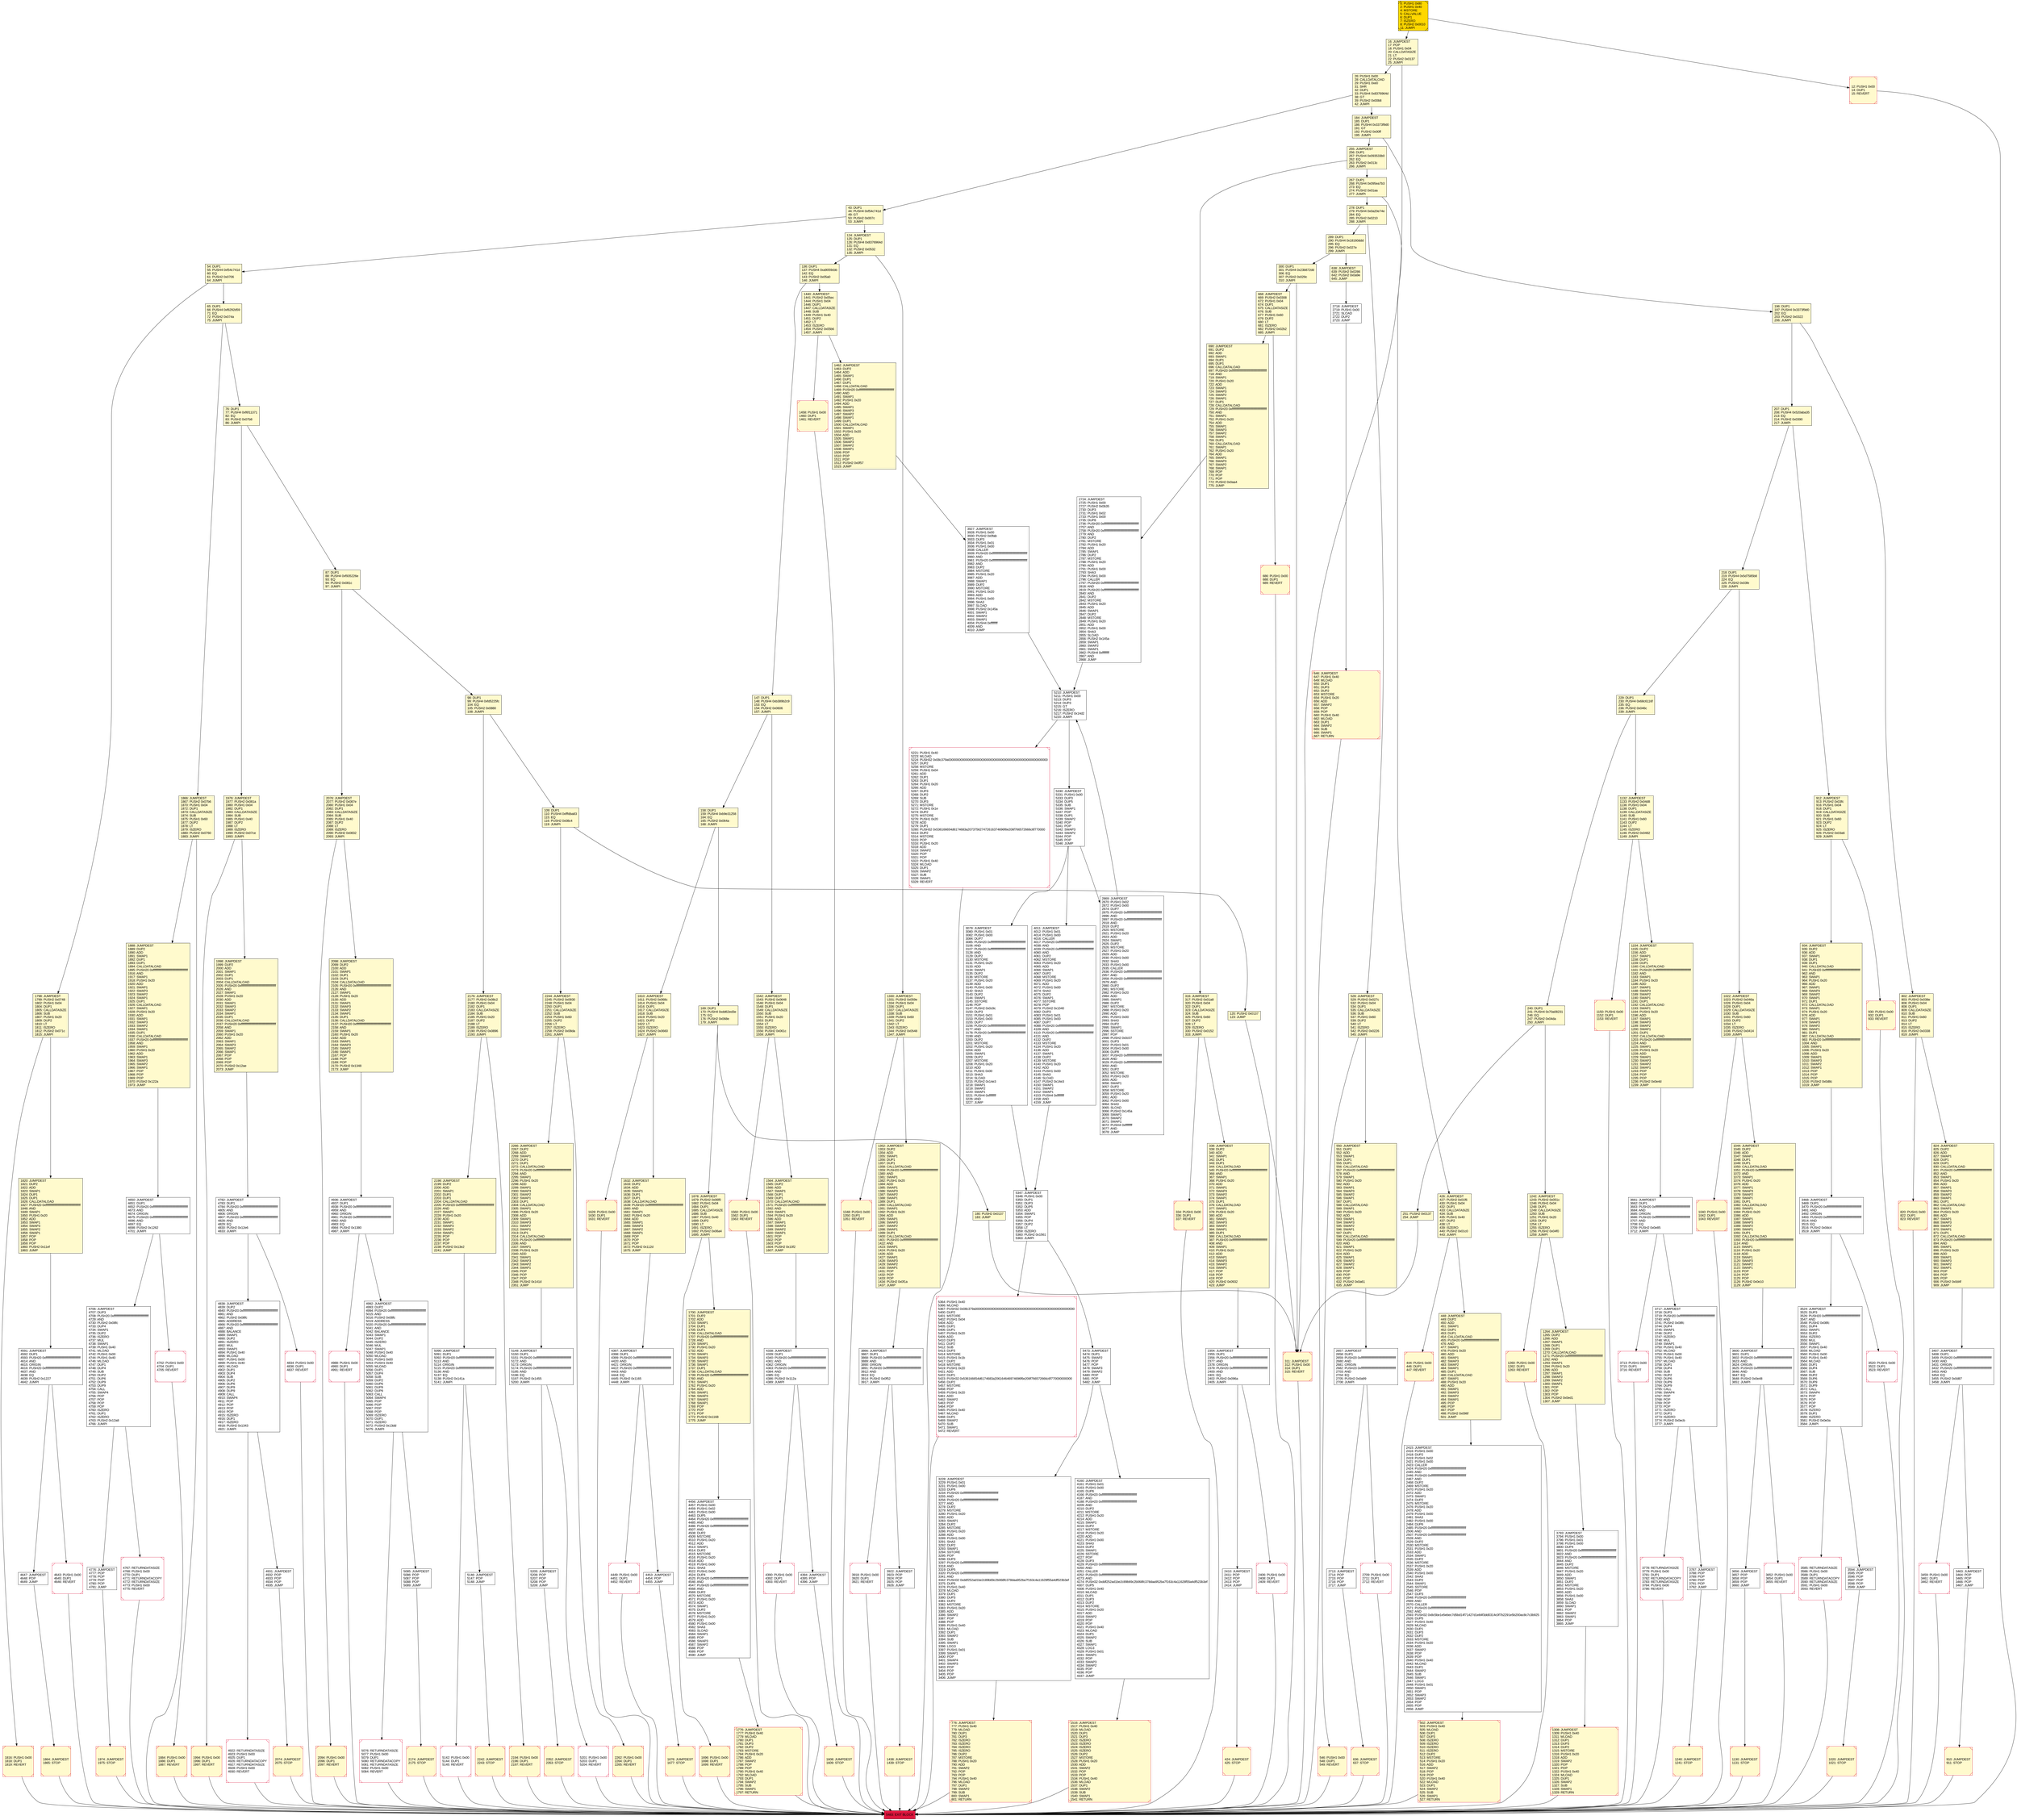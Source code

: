 digraph G {
bgcolor=transparent rankdir=UD;
node [shape=box style=filled color=black fillcolor=white fontname=arial fontcolor=black];
4647 [label="4647: JUMPDEST\l4648: POP\l4649: JUMP\l" ];
1696 [label="1696: PUSH1 0x00\l1698: DUP1\l1699: REVERT\l" fillcolor=lemonchiffon shape=Msquare color=crimson ];
3717 [label="3717: JUMPDEST\l3718: DUP3\l3719: PUSH20 0xffffffffffffffffffffffffffffffffffffffff\l3740: AND\l3741: PUSH2 0x08fc\l3744: DUP4\l3745: SWAP1\l3746: DUP2\l3747: ISZERO\l3748: MUL\l3749: SWAP1\l3750: PUSH1 0x40\l3752: MLOAD\l3753: PUSH1 0x00\l3755: PUSH1 0x40\l3757: MLOAD\l3758: DUP1\l3759: DUP4\l3760: SUB\l3761: DUP2\l3762: DUP6\l3763: DUP9\l3764: DUP9\l3765: CALL\l3766: SWAP4\l3767: POP\l3768: POP\l3769: POP\l3770: POP\l3771: ISZERO\l3772: DUP1\l3773: ISZERO\l3774: PUSH2 0x0ecb\l3777: JUMPI\l" ];
4992 [label="4992: JUMPDEST\l4993: DUP2\l4994: PUSH20 0xffffffffffffffffffffffffffffffffffffffff\l5015: AND\l5016: PUSH2 0x08fc\l5019: ADDRESS\l5020: PUSH20 0xffffffffffffffffffffffffffffffffffffffff\l5041: AND\l5042: BALANCE\l5043: SWAP1\l5044: DUP2\l5045: ISZERO\l5046: MUL\l5047: SWAP1\l5048: PUSH1 0x40\l5050: MLOAD\l5051: PUSH1 0x00\l5053: PUSH1 0x40\l5055: MLOAD\l5056: DUP1\l5057: DUP4\l5058: SUB\l5059: DUP2\l5060: DUP6\l5061: DUP9\l5062: DUP9\l5063: CALL\l5064: SWAP4\l5065: POP\l5066: POP\l5067: POP\l5068: POP\l5069: ISZERO\l5070: DUP1\l5071: ISZERO\l5072: PUSH2 0x13dd\l5075: JUMPI\l" ];
930 [label="930: PUSH1 0x00\l932: DUP1\l933: REVERT\l" fillcolor=lemonchiffon shape=Msquare color=crimson ];
1462 [label="1462: JUMPDEST\l1463: DUP2\l1464: ADD\l1465: SWAP1\l1466: DUP1\l1467: DUP1\l1468: CALLDATALOAD\l1469: PUSH20 0xffffffffffffffffffffffffffffffffffffffff\l1490: AND\l1491: SWAP1\l1492: PUSH1 0x20\l1494: ADD\l1495: SWAP1\l1496: SWAP3\l1497: SWAP2\l1498: SWAP1\l1499: DUP1\l1500: CALLDATALOAD\l1501: SWAP1\l1502: PUSH1 0x20\l1504: ADD\l1505: SWAP1\l1506: SWAP3\l1507: SWAP2\l1508: SWAP1\l1509: POP\l1510: POP\l1511: POP\l1512: PUSH2 0x0f57\l1515: JUMP\l" fillcolor=lemonchiffon ];
1632 [label="1632: JUMPDEST\l1633: DUP2\l1634: ADD\l1635: SWAP1\l1636: DUP1\l1637: DUP1\l1638: CALLDATALOAD\l1639: PUSH20 0xffffffffffffffffffffffffffffffffffffffff\l1660: AND\l1661: SWAP1\l1662: PUSH1 0x20\l1664: ADD\l1665: SWAP1\l1666: SWAP3\l1667: SWAP2\l1668: SWAP1\l1669: POP\l1670: POP\l1671: POP\l1672: PUSH2 0x112d\l1675: JUMP\l" fillcolor=lemonchiffon ];
65 [label="65: DUP1\l66: PUSH4 0xf6292d59\l71: EQ\l72: PUSH2 0x074a\l75: JUMPI\l" fillcolor=lemonchiffon ];
5210 [label="5210: JUMPDEST\l5211: PUSH1 0x00\l5213: DUP3\l5214: DUP3\l5215: GT\l5216: ISZERO\l5217: PUSH2 0x14d2\l5220: JUMPI\l" ];
1438 [label="1438: JUMPDEST\l1439: STOP\l" fillcolor=lemonchiffon shape=Msquare color=crimson ];
5473 [label="5473: JUMPDEST\l5474: DUP1\l5475: SWAP2\l5476: POP\l5477: POP\l5478: SWAP3\l5479: SWAP2\l5480: POP\l5481: POP\l5482: JUMP\l" ];
4394 [label="4394: JUMPDEST\l4395: POP\l4396: JUMP\l" ];
686 [label="686: PUSH1 0x00\l688: DUP1\l689: REVERT\l" fillcolor=lemonchiffon shape=Msquare color=crimson ];
1458 [label="1458: PUSH1 0x00\l1460: DUP1\l1461: REVERT\l" fillcolor=lemonchiffon shape=Msquare color=crimson ];
1022 [label="1022: JUMPDEST\l1023: PUSH2 0x046a\l1026: PUSH1 0x04\l1028: DUP1\l1029: CALLDATASIZE\l1030: SUB\l1031: PUSH1 0x60\l1033: DUP2\l1034: LT\l1035: ISZERO\l1036: PUSH2 0x0414\l1039: JUMPI\l" fillcolor=lemonchiffon ];
2724 [label="2724: JUMPDEST\l2725: PUSH1 0x00\l2727: PUSH2 0x0b35\l2730: DUP3\l2731: PUSH1 0x02\l2733: PUSH1 0x00\l2735: DUP8\l2736: PUSH20 0xffffffffffffffffffffffffffffffffffffffff\l2757: AND\l2758: PUSH20 0xffffffffffffffffffffffffffffffffffffffff\l2779: AND\l2780: DUP2\l2781: MSTORE\l2782: PUSH1 0x20\l2784: ADD\l2785: SWAP1\l2786: DUP2\l2787: MSTORE\l2788: PUSH1 0x20\l2790: ADD\l2791: PUSH1 0x00\l2793: SHA3\l2794: PUSH1 0x00\l2796: CALLER\l2797: PUSH20 0xffffffffffffffffffffffffffffffffffffffff\l2818: AND\l2819: PUSH20 0xffffffffffffffffffffffffffffffffffffffff\l2840: AND\l2841: DUP2\l2842: MSTORE\l2843: PUSH1 0x20\l2845: ADD\l2846: SWAP1\l2847: DUP2\l2848: MSTORE\l2849: PUSH1 0x20\l2851: ADD\l2852: PUSH1 0x00\l2854: SHA3\l2855: SLOAD\l2856: PUSH2 0x145a\l2859: SWAP1\l2860: SWAP2\l2861: SWAP1\l2862: PUSH4 0xffffffff\l2867: AND\l2868: JUMP\l" ];
1676 [label="1676: JUMPDEST\l1677: STOP\l" fillcolor=lemonchiffon shape=Msquare color=crimson ];
0 [label="0: PUSH1 0x80\l2: PUSH1 0x40\l4: MSTORE\l5: CALLVALUE\l6: DUP1\l7: ISZERO\l8: PUSH2 0x0010\l11: JUMPI\l" fillcolor=lemonchiffon shape=Msquare fillcolor=gold ];
910 [label="910: JUMPDEST\l911: STOP\l" fillcolor=lemonchiffon shape=Msquare color=crimson ];
3585 [label="3585: RETURNDATASIZE\l3586: PUSH1 0x00\l3588: DUP1\l3589: RETURNDATACOPY\l3590: RETURNDATASIZE\l3591: PUSH1 0x00\l3593: REVERT\l" shape=Msquare color=crimson ];
4838 [label="4838: JUMPDEST\l4839: DUP2\l4840: PUSH20 0xffffffffffffffffffffffffffffffffffffffff\l4861: AND\l4862: PUSH2 0x08fc\l4865: ADDRESS\l4866: PUSH20 0xffffffffffffffffffffffffffffffffffffffff\l4887: AND\l4888: BALANCE\l4889: SWAP1\l4890: DUP2\l4891: ISZERO\l4892: MUL\l4893: SWAP1\l4894: PUSH1 0x40\l4896: MLOAD\l4897: PUSH1 0x00\l4899: PUSH1 0x40\l4901: MLOAD\l4902: DUP1\l4903: DUP4\l4904: SUB\l4905: DUP2\l4906: DUP6\l4907: DUP9\l4908: DUP9\l4909: CALL\l4910: SWAP4\l4911: POP\l4912: POP\l4913: POP\l4914: POP\l4915: ISZERO\l4916: DUP1\l4917: ISZERO\l4918: PUSH2 0x1343\l4921: JUMPI\l" ];
444 [label="444: PUSH1 0x00\l446: DUP1\l447: REVERT\l" fillcolor=lemonchiffon shape=Msquare color=crimson ];
824 [label="824: JUMPDEST\l825: DUP2\l826: ADD\l827: SWAP1\l828: DUP1\l829: DUP1\l830: CALLDATALOAD\l831: PUSH20 0xffffffffffffffffffffffffffffffffffffffff\l852: AND\l853: SWAP1\l854: PUSH1 0x20\l856: ADD\l857: SWAP1\l858: SWAP3\l859: SWAP2\l860: SWAP1\l861: DUP1\l862: CALLDATALOAD\l863: SWAP1\l864: PUSH1 0x20\l866: ADD\l867: SWAP1\l868: SWAP3\l869: SWAP2\l870: SWAP1\l871: DUP1\l872: CALLDATALOAD\l873: PUSH20 0xffffffffffffffffffffffffffffffffffffffff\l894: AND\l895: SWAP1\l896: PUSH1 0x20\l898: ADD\l899: SWAP1\l900: SWAP3\l901: SWAP2\l902: SWAP1\l903: POP\l904: POP\l905: POP\l906: PUSH2 0x0d4f\l909: JUMP\l" fillcolor=lemonchiffon ];
5221 [label="5221: PUSH1 0x40\l5223: MLOAD\l5224: PUSH32 0x08c379a000000000000000000000000000000000000000000000000000000000\l5257: DUP2\l5258: MSTORE\l5259: PUSH1 0x04\l5261: ADD\l5262: DUP1\l5263: DUP1\l5264: PUSH1 0x20\l5266: ADD\l5267: DUP3\l5268: DUP2\l5269: SUB\l5270: DUP3\l5271: MSTORE\l5272: PUSH1 0x1e\l5274: DUP2\l5275: MSTORE\l5276: PUSH1 0x20\l5278: ADD\l5279: DUP1\l5280: PUSH32 0x536166654d6174683a207375627472616374696f6e206f766572666c6f770000\l5313: DUP2\l5314: MSTORE\l5315: POP\l5316: PUSH1 0x20\l5318: ADD\l5319: SWAP2\l5320: POP\l5321: POP\l5322: PUSH1 0x40\l5324: MLOAD\l5325: DUP1\l5326: SWAP2\l5327: SUB\l5328: SWAP1\l5329: REVERT\l" shape=Msquare color=crimson ];
3713 [label="3713: PUSH1 0x00\l3715: DUP1\l3716: REVERT\l" shape=Msquare color=crimson ];
2244 [label="2244: JUMPDEST\l2245: PUSH2 0x0930\l2248: PUSH1 0x04\l2250: DUP1\l2251: CALLDATASIZE\l2252: SUB\l2253: PUSH1 0x60\l2255: DUP2\l2256: LT\l2257: ISZERO\l2258: PUSH2 0x08da\l2261: JUMPI\l" fillcolor=lemonchiffon ];
3407 [label="3407: JUMPDEST\l3408: DUP1\l3409: PUSH20 0xffffffffffffffffffffffffffffffffffffffff\l3430: AND\l3431: ORIGIN\l3432: PUSH20 0xffffffffffffffffffffffffffffffffffffffff\l3453: AND\l3454: EQ\l3455: PUSH2 0x0d87\l3458: JUMPI\l" ];
1564 [label="1564: JUMPDEST\l1565: DUP2\l1566: ADD\l1567: SWAP1\l1568: DUP1\l1569: DUP1\l1570: CALLDATALOAD\l1571: PUSH20 0xffffffffffffffffffffffffffffffffffffffff\l1592: AND\l1593: SWAP1\l1594: PUSH1 0x20\l1596: ADD\l1597: SWAP1\l1598: SWAP3\l1599: SWAP2\l1600: SWAP1\l1601: POP\l1602: POP\l1603: POP\l1604: PUSH2 0x10f2\l1607: JUMP\l" fillcolor=lemonchiffon ];
4922 [label="4922: RETURNDATASIZE\l4923: PUSH1 0x00\l4925: DUP1\l4926: RETURNDATACOPY\l4927: RETURNDATASIZE\l4928: PUSH1 0x00\l4930: REVERT\l" shape=Msquare color=crimson ];
1974 [label="1974: JUMPDEST\l1975: STOP\l" fillcolor=lemonchiffon shape=Msquare color=crimson ];
3459 [label="3459: PUSH1 0x00\l3461: DUP1\l3462: REVERT\l" shape=Msquare color=crimson ];
124 [label="124: JUMPDEST\l125: DUP1\l126: PUSH4 0x8376964d\l131: EQ\l132: PUSH2 0x0532\l135: JUMPI\l" fillcolor=lemonchiffon ];
98 [label="98: DUP1\l99: PUSH4 0xfd5225fc\l104: EQ\l105: PUSH2 0x0880\l108: JUMPI\l" fillcolor=lemonchiffon ];
2098 [label="2098: JUMPDEST\l2099: DUP2\l2100: ADD\l2101: SWAP1\l2102: DUP1\l2103: DUP1\l2104: CALLDATALOAD\l2105: PUSH20 0xffffffffffffffffffffffffffffffffffffffff\l2126: AND\l2127: SWAP1\l2128: PUSH1 0x20\l2130: ADD\l2131: SWAP1\l2132: SWAP3\l2133: SWAP2\l2134: SWAP1\l2135: DUP1\l2136: CALLDATALOAD\l2137: PUSH20 0xffffffffffffffffffffffffffffffffffffffff\l2158: AND\l2159: SWAP1\l2160: PUSH1 0x20\l2162: ADD\l2163: SWAP1\l2164: SWAP3\l2165: SWAP2\l2166: SWAP1\l2167: POP\l2168: POP\l2169: POP\l2170: PUSH2 0x1348\l2173: JUMP\l" fillcolor=lemonchiffon ];
184 [label="184: JUMPDEST\l185: DUP1\l186: PUSH4 0x3373f9d0\l191: GT\l192: PUSH2 0x00ff\l195: JUMPI\l" fillcolor=lemonchiffon ];
2718 [label="2718: JUMPDEST\l2719: PUSH1 0x00\l2721: SLOAD\l2722: DUP2\l2723: JUMP\l" ];
3793 [label="3793: JUMPDEST\l3794: PUSH1 0x00\l3796: PUSH1 0x01\l3798: PUSH1 0x00\l3800: DUP4\l3801: PUSH20 0xffffffffffffffffffffffffffffffffffffffff\l3822: AND\l3823: PUSH20 0xffffffffffffffffffffffffffffffffffffffff\l3844: AND\l3845: DUP2\l3846: MSTORE\l3847: PUSH1 0x20\l3849: ADD\l3850: SWAP1\l3851: DUP2\l3852: MSTORE\l3853: PUSH1 0x20\l3855: ADD\l3856: PUSH1 0x00\l3858: SHA3\l3859: SLOAD\l3860: SWAP1\l3861: POP\l3862: SWAP2\l3863: SWAP1\l3864: POP\l3865: JUMP\l" ];
311 [label="311: JUMPDEST\l312: PUSH1 0x00\l314: DUP1\l315: REVERT\l" fillcolor=lemonchiffon shape=Msquare color=crimson ];
255 [label="255: JUMPDEST\l256: DUP1\l257: PUSH4 0x093533b0\l262: EQ\l263: PUSH2 0x013c\l266: JUMPI\l" fillcolor=lemonchiffon ];
2194 [label="2194: PUSH1 0x00\l2196: DUP1\l2197: REVERT\l" fillcolor=lemonchiffon shape=Msquare color=crimson ];
776 [label="776: JUMPDEST\l777: PUSH1 0x40\l779: MLOAD\l780: DUP1\l781: DUP3\l782: ISZERO\l783: ISZERO\l784: ISZERO\l785: ISZERO\l786: DUP2\l787: MSTORE\l788: PUSH1 0x20\l790: ADD\l791: SWAP2\l792: POP\l793: POP\l794: PUSH1 0x40\l796: MLOAD\l797: DUP1\l798: SWAP2\l799: SUB\l800: SWAP1\l801: RETURN\l" fillcolor=lemonchiffon shape=Msquare color=crimson ];
2709 [label="2709: PUSH1 0x00\l2711: DUP1\l2712: REVERT\l" shape=Msquare color=crimson ];
646 [label="646: JUMPDEST\l647: PUSH1 0x40\l649: MLOAD\l650: DUP1\l651: DUP3\l652: DUP2\l653: MSTORE\l654: PUSH1 0x20\l656: ADD\l657: SWAP2\l658: POP\l659: POP\l660: PUSH1 0x40\l662: MLOAD\l663: DUP1\l664: SWAP2\l665: SUB\l666: SWAP1\l667: RETURN\l" fillcolor=lemonchiffon shape=Msquare color=crimson ];
5347 [label="5347: JUMPDEST\l5348: PUSH1 0x00\l5350: DUP1\l5351: DUP3\l5352: DUP5\l5353: ADD\l5354: SWAP1\l5355: POP\l5356: DUP4\l5357: DUP2\l5358: LT\l5359: ISZERO\l5360: PUSH2 0x1561\l5363: JUMPI\l" ];
1798 [label="1798: JUMPDEST\l1799: PUSH2 0x0748\l1802: PUSH1 0x04\l1804: DUP1\l1805: CALLDATASIZE\l1806: SUB\l1807: PUSH1 0x20\l1809: DUP2\l1810: LT\l1811: ISZERO\l1812: PUSH2 0x071c\l1815: JUMPI\l" fillcolor=lemonchiffon ];
120 [label="120: PUSH2 0x0137\l123: JUMP\l" fillcolor=lemonchiffon ];
424 [label="424: JUMPDEST\l425: STOP\l" fillcolor=lemonchiffon shape=Msquare color=crimson ];
5085 [label="5085: JUMPDEST\l5086: POP\l5087: POP\l5088: POP\l5089: JUMP\l" ];
5146 [label="5146: JUMPDEST\l5147: POP\l5148: JUMP\l" ];
2266 [label="2266: JUMPDEST\l2267: DUP2\l2268: ADD\l2269: SWAP1\l2270: DUP1\l2271: DUP1\l2272: CALLDATALOAD\l2273: PUSH20 0xffffffffffffffffffffffffffffffffffffffff\l2294: AND\l2295: SWAP1\l2296: PUSH1 0x20\l2298: ADD\l2299: SWAP1\l2300: SWAP3\l2301: SWAP2\l2302: SWAP1\l2303: DUP1\l2304: CALLDATALOAD\l2305: SWAP1\l2306: PUSH1 0x20\l2308: ADD\l2309: SWAP1\l2310: SWAP3\l2311: SWAP2\l2312: SWAP1\l2313: DUP1\l2314: CALLDATALOAD\l2315: PUSH20 0xffffffffffffffffffffffffffffffffffffffff\l2336: AND\l2337: SWAP1\l2338: PUSH1 0x20\l2340: ADD\l2341: SWAP1\l2342: SWAP3\l2343: SWAP2\l2344: SWAP1\l2345: POP\l2346: POP\l2347: POP\l2348: PUSH2 0x141d\l2351: JUMP\l" fillcolor=lemonchiffon ];
4706 [label="4706: JUMPDEST\l4707: DUP3\l4708: PUSH20 0xffffffffffffffffffffffffffffffffffffffff\l4729: AND\l4730: PUSH2 0x08fc\l4733: DUP4\l4734: SWAP1\l4735: DUP2\l4736: ISZERO\l4737: MUL\l4738: SWAP1\l4739: PUSH1 0x40\l4741: MLOAD\l4742: PUSH1 0x00\l4744: PUSH1 0x40\l4746: MLOAD\l4747: DUP1\l4748: DUP4\l4749: SUB\l4750: DUP2\l4751: DUP6\l4752: DUP9\l4753: DUP9\l4754: CALL\l4755: SWAP4\l4756: POP\l4757: POP\l4758: POP\l4759: POP\l4760: ISZERO\l4761: DUP1\l4762: ISZERO\l4763: PUSH2 0x12a8\l4766: JUMPI\l" ];
4453 [label="4453: JUMPDEST\l4454: POP\l4455: JUMP\l" ];
43 [label="43: DUP1\l44: PUSH4 0xf54c741d\l49: GT\l50: PUSH2 0x007c\l53: JUMPI\l" fillcolor=lemonchiffon ];
1776 [label="1776: JUMPDEST\l1777: PUSH1 0x40\l1779: MLOAD\l1780: DUP1\l1781: DUP3\l1782: DUP2\l1783: MSTORE\l1784: PUSH1 0x20\l1786: ADD\l1787: SWAP2\l1788: POP\l1789: POP\l1790: PUSH1 0x40\l1792: MLOAD\l1793: DUP1\l1794: SWAP2\l1795: SUB\l1796: SWAP1\l1797: RETURN\l" fillcolor=lemonchiffon shape=Msquare color=crimson ];
4650 [label="4650: JUMPDEST\l4651: DUP1\l4652: PUSH20 0xffffffffffffffffffffffffffffffffffffffff\l4673: AND\l4674: ORIGIN\l4675: PUSH20 0xffffffffffffffffffffffffffffffffffffffff\l4696: AND\l4697: EQ\l4698: PUSH2 0x1262\l4701: JUMPI\l" ];
4834 [label="4834: PUSH1 0x00\l4836: DUP1\l4837: REVERT\l" shape=Msquare color=crimson ];
3594 [label="3594: JUMPDEST\l3595: POP\l3596: POP\l3597: POP\l3598: POP\l3599: JUMP\l" ];
1132 [label="1132: JUMPDEST\l1133: PUSH2 0x04d8\l1136: PUSH1 0x04\l1138: DUP1\l1139: CALLDATASIZE\l1140: SUB\l1141: PUSH1 0x60\l1143: DUP2\l1144: LT\l1145: ISZERO\l1146: PUSH2 0x0482\l1149: JUMPI\l" fillcolor=lemonchiffon ];
4011 [label="4011: JUMPDEST\l4012: PUSH1 0x01\l4014: PUSH1 0x00\l4016: CALLER\l4017: PUSH20 0xffffffffffffffffffffffffffffffffffffffff\l4038: AND\l4039: PUSH20 0xffffffffffffffffffffffffffffffffffffffff\l4060: AND\l4061: DUP2\l4062: MSTORE\l4063: PUSH1 0x20\l4065: ADD\l4066: SWAP1\l4067: DUP2\l4068: MSTORE\l4069: PUSH1 0x20\l4071: ADD\l4072: PUSH1 0x00\l4074: SHA3\l4075: DUP2\l4076: SWAP1\l4077: SSTORE\l4078: POP\l4079: PUSH2 0x1040\l4082: DUP3\l4083: PUSH1 0x01\l4085: PUSH1 0x00\l4087: DUP7\l4088: PUSH20 0xffffffffffffffffffffffffffffffffffffffff\l4109: AND\l4110: PUSH20 0xffffffffffffffffffffffffffffffffffffffff\l4131: AND\l4132: DUP2\l4133: MSTORE\l4134: PUSH1 0x20\l4136: ADD\l4137: SWAP1\l4138: DUP2\l4139: MSTORE\l4140: PUSH1 0x20\l4142: ADD\l4143: PUSH1 0x00\l4145: SHA3\l4146: SLOAD\l4147: PUSH2 0x14e3\l4150: SWAP1\l4151: SWAP2\l4152: SWAP1\l4153: PUSH4 0xffffffff\l4158: AND\l4159: JUMP\l" ];
3600 [label="3600: JUMPDEST\l3601: DUP1\l3602: PUSH20 0xffffffffffffffffffffffffffffffffffffffff\l3623: AND\l3624: ORIGIN\l3625: PUSH20 0xffffffffffffffffffffffffffffffffffffffff\l3646: AND\l3647: EQ\l3648: PUSH2 0x0e48\l3651: JUMPI\l" ];
1240 [label="1240: JUMPDEST\l1241: STOP\l" fillcolor=lemonchiffon shape=Msquare color=crimson ];
1260 [label="1260: PUSH1 0x00\l1262: DUP1\l1263: REVERT\l" fillcolor=lemonchiffon shape=Msquare color=crimson ];
1352 [label="1352: JUMPDEST\l1353: DUP2\l1354: ADD\l1355: SWAP1\l1356: DUP1\l1357: DUP1\l1358: CALLDATALOAD\l1359: PUSH20 0xffffffffffffffffffffffffffffffffffffffff\l1380: AND\l1381: SWAP1\l1382: PUSH1 0x20\l1384: ADD\l1385: SWAP1\l1386: SWAP3\l1387: SWAP2\l1388: SWAP1\l1389: DUP1\l1390: CALLDATALOAD\l1391: SWAP1\l1392: PUSH1 0x20\l1394: ADD\l1395: SWAP1\l1396: SWAP3\l1397: SWAP2\l1398: SWAP1\l1399: DUP1\l1400: CALLDATALOAD\l1401: PUSH20 0xffffffffffffffffffffffffffffffffffffffff\l1422: AND\l1423: SWAP1\l1424: PUSH1 0x20\l1426: ADD\l1427: SWAP1\l1428: SWAP3\l1429: SWAP2\l1430: SWAP1\l1431: POP\l1432: POP\l1433: POP\l1434: PUSH2 0x0f1a\l1437: JUMP\l" fillcolor=lemonchiffon ];
76 [label="76: DUP1\l77: PUSH4 0xf6f11371\l82: EQ\l83: PUSH2 0x07b8\l86: JUMPI\l" fillcolor=lemonchiffon ];
2242 [label="2242: JUMPDEST\l2243: STOP\l" fillcolor=lemonchiffon shape=Msquare color=crimson ];
1700 [label="1700: JUMPDEST\l1701: DUP2\l1702: ADD\l1703: SWAP1\l1704: DUP1\l1705: DUP1\l1706: CALLDATALOAD\l1707: PUSH20 0xffffffffffffffffffffffffffffffffffffffff\l1728: AND\l1729: SWAP1\l1730: PUSH1 0x20\l1732: ADD\l1733: SWAP1\l1734: SWAP3\l1735: SWAP2\l1736: SWAP1\l1737: DUP1\l1738: CALLDATALOAD\l1739: PUSH20 0xffffffffffffffffffffffffffffffffffffffff\l1760: AND\l1761: SWAP1\l1762: PUSH1 0x20\l1764: ADD\l1765: SWAP1\l1766: SWAP3\l1767: SWAP2\l1768: SWAP1\l1769: POP\l1770: POP\l1771: POP\l1772: PUSH2 0x1168\l1775: JUMP\l" fillcolor=lemonchiffon ];
528 [label="528: JUMPDEST\l529: PUSH2 0x027c\l532: PUSH1 0x04\l534: DUP1\l535: CALLDATASIZE\l536: SUB\l537: PUSH1 0x60\l539: DUP2\l540: LT\l541: ISZERO\l542: PUSH2 0x0226\l545: JUMPI\l" fillcolor=lemonchiffon ];
2657 [label="2657: JUMPDEST\l2658: DUP1\l2659: PUSH20 0xffffffffffffffffffffffffffffffffffffffff\l2680: AND\l2681: ORIGIN\l2682: PUSH20 0xffffffffffffffffffffffffffffffffffffffff\l2703: AND\l2704: EQ\l2705: PUSH2 0x0a99\l2708: JUMPI\l" ];
338 [label="338: JUMPDEST\l339: DUP2\l340: ADD\l341: SWAP1\l342: DUP1\l343: DUP1\l344: CALLDATALOAD\l345: PUSH20 0xffffffffffffffffffffffffffffffffffffffff\l366: AND\l367: SWAP1\l368: PUSH1 0x20\l370: ADD\l371: SWAP1\l372: SWAP3\l373: SWAP2\l374: SWAP1\l375: DUP1\l376: CALLDATALOAD\l377: SWAP1\l378: PUSH1 0x20\l380: ADD\l381: SWAP1\l382: SWAP3\l383: SWAP2\l384: SWAP1\l385: DUP1\l386: CALLDATALOAD\l387: PUSH20 0xffffffffffffffffffffffffffffffffffffffff\l408: AND\l409: SWAP1\l410: PUSH1 0x20\l412: ADD\l413: SWAP1\l414: SWAP3\l415: SWAP2\l416: SWAP1\l417: POP\l418: POP\l419: POP\l420: PUSH2 0x0932\l423: JUMP\l" fillcolor=lemonchiffon ];
3520 [label="3520: PUSH1 0x00\l3522: DUP1\l3523: REVERT\l" shape=Msquare color=crimson ];
158 [label="158: DUP1\l159: PUSH4 0xb9e31258\l164: EQ\l165: PUSH2 0x064a\l168: JUMPI\l" fillcolor=lemonchiffon ];
1440 [label="1440: JUMPDEST\l1441: PUSH2 0x05ec\l1444: PUSH1 0x04\l1446: DUP1\l1447: CALLDATASIZE\l1448: SUB\l1449: PUSH1 0x40\l1451: DUP2\l1452: LT\l1453: ISZERO\l1454: PUSH2 0x05b6\l1457: JUMPI\l" fillcolor=lemonchiffon ];
2198 [label="2198: JUMPDEST\l2199: DUP2\l2200: ADD\l2201: SWAP1\l2202: DUP1\l2203: DUP1\l2204: CALLDATALOAD\l2205: PUSH20 0xffffffffffffffffffffffffffffffffffffffff\l2226: AND\l2227: SWAP1\l2228: PUSH1 0x20\l2230: ADD\l2231: SWAP1\l2232: SWAP3\l2233: SWAP2\l2234: SWAP1\l2235: POP\l2236: POP\l2237: POP\l2238: PUSH2 0x13e2\l2241: JUMP\l" fillcolor=lemonchiffon ];
690 [label="690: JUMPDEST\l691: DUP2\l692: ADD\l693: SWAP1\l694: DUP1\l695: DUP1\l696: CALLDATALOAD\l697: PUSH20 0xffffffffffffffffffffffffffffffffffffffff\l718: AND\l719: SWAP1\l720: PUSH1 0x20\l722: ADD\l723: SWAP1\l724: SWAP3\l725: SWAP2\l726: SWAP1\l727: DUP1\l728: CALLDATALOAD\l729: PUSH20 0xffffffffffffffffffffffffffffffffffffffff\l750: AND\l751: SWAP1\l752: PUSH1 0x20\l754: ADD\l755: SWAP1\l756: SWAP3\l757: SWAP2\l758: SWAP1\l759: DUP1\l760: CALLDATALOAD\l761: SWAP1\l762: PUSH1 0x20\l764: ADD\l765: SWAP1\l766: SWAP3\l767: SWAP2\l768: SWAP1\l769: POP\l770: POP\l771: POP\l772: PUSH2 0x0aa4\l775: JUMP\l" fillcolor=lemonchiffon ];
3463 [label="3463: JUMPDEST\l3464: POP\l3465: POP\l3466: POP\l3467: JUMP\l" ];
1242 [label="1242: JUMPDEST\l1243: PUSH2 0x051c\l1246: PUSH1 0x04\l1248: DUP1\l1249: CALLDATASIZE\l1250: SUB\l1251: PUSH1 0x20\l1253: DUP2\l1254: LT\l1255: ISZERO\l1256: PUSH2 0x04f0\l1259: JUMPI\l" fillcolor=lemonchiffon ];
278 [label="278: DUP1\l279: PUSH4 0x0a20e74e\l284: EQ\l285: PUSH2 0x0210\l288: JUMPI\l" fillcolor=lemonchiffon ];
1020 [label="1020: JUMPDEST\l1021: STOP\l" fillcolor=lemonchiffon shape=Msquare color=crimson ];
5483 [label="5483: EXIT BLOCK\l" fillcolor=crimson ];
1994 [label="1994: PUSH1 0x00\l1996: DUP1\l1997: REVERT\l" fillcolor=lemonchiffon shape=Msquare color=crimson ];
300 [label="300: DUP1\l301: PUSH4 0x23b872dd\l306: EQ\l307: PUSH2 0x029c\l310: JUMPI\l" fillcolor=lemonchiffon ];
2354 [label="2354: JUMPDEST\l2355: DUP1\l2356: PUSH20 0xffffffffffffffffffffffffffffffffffffffff\l2377: AND\l2378: ORIGIN\l2379: PUSH20 0xffffffffffffffffffffffffffffffffffffffff\l2400: AND\l2401: EQ\l2402: PUSH2 0x096a\l2405: JUMPI\l" ];
207 [label="207: DUP1\l208: PUSH4 0x520aba35\l213: EQ\l214: PUSH2 0x0390\l217: JUMPI\l" fillcolor=lemonchiffon ];
5149 [label="5149: JUMPDEST\l5150: DUP1\l5151: PUSH20 0xffffffffffffffffffffffffffffffffffffffff\l5172: AND\l5173: ORIGIN\l5174: PUSH20 0xffffffffffffffffffffffffffffffffffffffff\l5195: AND\l5196: EQ\l5197: PUSH2 0x1455\l5200: JUMPI\l" ];
54 [label="54: DUP1\l55: PUSH4 0xf54c741d\l60: EQ\l61: PUSH2 0x0706\l64: JUMPI\l" fillcolor=lemonchiffon ];
169 [label="169: DUP1\l170: PUSH4 0xdd62ed3e\l175: EQ\l176: PUSH2 0x068e\l179: JUMPI\l" fillcolor=lemonchiffon ];
2262 [label="2262: PUSH1 0x00\l2264: DUP1\l2265: REVERT\l" fillcolor=lemonchiffon shape=Msquare color=crimson ];
2713 [label="2713: JUMPDEST\l2714: POP\l2715: POP\l2716: POP\l2717: JUMP\l" ];
26 [label="26: PUSH1 0x00\l28: CALLDATALOAD\l29: PUSH1 0xe0\l31: SHR\l32: DUP1\l33: PUSH4 0x8376964d\l38: GT\l39: PUSH2 0x00b8\l42: JUMPI\l" fillcolor=lemonchiffon ];
3228 [label="3228: JUMPDEST\l3229: PUSH1 0x01\l3231: PUSH1 0x00\l3233: DUP6\l3234: PUSH20 0xffffffffffffffffffffffffffffffffffffffff\l3255: AND\l3256: PUSH20 0xffffffffffffffffffffffffffffffffffffffff\l3277: AND\l3278: DUP2\l3279: MSTORE\l3280: PUSH1 0x20\l3282: ADD\l3283: SWAP1\l3284: DUP2\l3285: MSTORE\l3286: PUSH1 0x20\l3288: ADD\l3289: PUSH1 0x00\l3291: SHA3\l3292: DUP2\l3293: SWAP1\l3294: SSTORE\l3295: POP\l3296: DUP3\l3297: PUSH20 0xffffffffffffffffffffffffffffffffffffffff\l3318: AND\l3319: DUP5\l3320: PUSH20 0xffffffffffffffffffffffffffffffffffffffff\l3341: AND\l3342: PUSH32 0xddf252ad1be2c89b69c2b068fc378daa952ba7f163c4a11628f55a4df523b3ef\l3375: DUP5\l3376: PUSH1 0x40\l3378: MLOAD\l3379: DUP1\l3380: DUP3\l3381: DUP2\l3382: MSTORE\l3383: PUSH1 0x20\l3385: ADD\l3386: SWAP2\l3387: POP\l3388: POP\l3389: PUSH1 0x40\l3391: MLOAD\l3392: DUP1\l3393: SWAP2\l3394: SUB\l3395: SWAP1\l3396: LOG3\l3397: PUSH1 0x01\l3399: SWAP1\l3400: POP\l3401: SWAP4\l3402: SWAP3\l3403: POP\l3404: POP\l3405: POP\l3406: JUMP\l" ];
1820 [label="1820: JUMPDEST\l1821: DUP2\l1822: ADD\l1823: SWAP1\l1824: DUP1\l1825: DUP1\l1826: CALLDATALOAD\l1827: PUSH20 0xffffffffffffffffffffffffffffffffffffffff\l1848: AND\l1849: SWAP1\l1850: PUSH1 0x20\l1852: ADD\l1853: SWAP1\l1854: SWAP3\l1855: SWAP2\l1856: SWAP1\l1857: POP\l1858: POP\l1859: POP\l1860: PUSH2 0x11ef\l1863: JUMP\l" fillcolor=lemonchiffon ];
4643 [label="4643: PUSH1 0x00\l4645: DUP1\l4646: REVERT\l" shape=Msquare color=crimson ];
5330 [label="5330: JUMPDEST\l5331: PUSH1 0x00\l5333: DUP3\l5334: DUP5\l5335: SUB\l5336: SWAP1\l5337: POP\l5338: DUP1\l5339: SWAP2\l5340: POP\l5341: POP\l5342: SWAP3\l5343: SWAP2\l5344: POP\l5345: POP\l5346: JUMP\l" ];
546 [label="546: PUSH1 0x00\l548: DUP1\l549: REVERT\l" fillcolor=lemonchiffon shape=Msquare color=crimson ];
109 [label="109: DUP1\l110: PUSH4 0xfffdba83\l115: EQ\l116: PUSH2 0x08c4\l119: JUMPI\l" fillcolor=lemonchiffon ];
4767 [label="4767: RETURNDATASIZE\l4768: PUSH1 0x00\l4770: DUP1\l4771: RETURNDATACOPY\l4772: RETURNDATASIZE\l4773: PUSH1 0x00\l4775: REVERT\l" shape=Msquare color=crimson ];
1264 [label="1264: JUMPDEST\l1265: DUP2\l1266: ADD\l1267: SWAP1\l1268: DUP1\l1269: DUP1\l1270: CALLDATALOAD\l1271: PUSH20 0xffffffffffffffffffffffffffffffffffffffff\l1292: AND\l1293: SWAP1\l1294: PUSH1 0x20\l1296: ADD\l1297: SWAP1\l1298: SWAP3\l1299: SWAP2\l1300: SWAP1\l1301: POP\l1302: POP\l1303: POP\l1304: PUSH2 0x0ed1\l1307: JUMP\l" fillcolor=lemonchiffon ];
3787 [label="3787: JUMPDEST\l3788: POP\l3789: POP\l3790: POP\l3791: POP\l3792: JUMP\l" ];
1888 [label="1888: JUMPDEST\l1889: DUP2\l1890: ADD\l1891: SWAP1\l1892: DUP1\l1893: DUP1\l1894: CALLDATALOAD\l1895: PUSH20 0xffffffffffffffffffffffffffffffffffffffff\l1916: AND\l1917: SWAP1\l1918: PUSH1 0x20\l1920: ADD\l1921: SWAP1\l1922: SWAP3\l1923: SWAP2\l1924: SWAP1\l1925: DUP1\l1926: CALLDATALOAD\l1927: SWAP1\l1928: PUSH1 0x20\l1930: ADD\l1931: SWAP1\l1932: SWAP3\l1933: SWAP2\l1934: SWAP1\l1935: DUP1\l1936: CALLDATALOAD\l1937: PUSH20 0xffffffffffffffffffffffffffffffffffffffff\l1958: AND\l1959: SWAP1\l1960: PUSH1 0x20\l1962: ADD\l1963: SWAP1\l1964: SWAP3\l1965: SWAP2\l1966: SWAP1\l1967: POP\l1968: POP\l1969: POP\l1970: PUSH2 0x122a\l1973: JUMP\l" fillcolor=lemonchiffon ];
4390 [label="4390: PUSH1 0x00\l4392: DUP1\l4393: REVERT\l" shape=Msquare color=crimson ];
2869 [label="2869: JUMPDEST\l2870: PUSH1 0x02\l2872: PUSH1 0x00\l2874: DUP7\l2875: PUSH20 0xffffffffffffffffffffffffffffffffffffffff\l2896: AND\l2897: PUSH20 0xffffffffffffffffffffffffffffffffffffffff\l2918: AND\l2919: DUP2\l2920: MSTORE\l2921: PUSH1 0x20\l2923: ADD\l2924: SWAP1\l2925: DUP2\l2926: MSTORE\l2927: PUSH1 0x20\l2929: ADD\l2930: PUSH1 0x00\l2932: SHA3\l2933: PUSH1 0x00\l2935: CALLER\l2936: PUSH20 0xffffffffffffffffffffffffffffffffffffffff\l2957: AND\l2958: PUSH20 0xffffffffffffffffffffffffffffffffffffffff\l2979: AND\l2980: DUP2\l2981: MSTORE\l2982: PUSH1 0x20\l2984: ADD\l2985: SWAP1\l2986: DUP2\l2987: MSTORE\l2988: PUSH1 0x20\l2990: ADD\l2991: PUSH1 0x00\l2993: SHA3\l2994: DUP2\l2995: SWAP1\l2996: SSTORE\l2997: POP\l2998: PUSH2 0x0c07\l3001: DUP3\l3002: PUSH1 0x01\l3004: PUSH1 0x00\l3006: DUP8\l3007: PUSH20 0xffffffffffffffffffffffffffffffffffffffff\l3028: AND\l3029: PUSH20 0xffffffffffffffffffffffffffffffffffffffff\l3050: AND\l3051: DUP2\l3052: MSTORE\l3053: PUSH1 0x20\l3055: ADD\l3056: SWAP1\l3057: DUP2\l3058: MSTORE\l3059: PUSH1 0x20\l3061: ADD\l3062: PUSH1 0x00\l3064: SHA3\l3065: SLOAD\l3066: PUSH2 0x145a\l3069: SWAP1\l3070: SWAP2\l3071: SWAP1\l3072: PUSH4 0xffffffff\l3077: AND\l3078: JUMP\l" ];
2410 [label="2410: JUMPDEST\l2411: POP\l2412: POP\l2413: POP\l2414: JUMP\l" ];
87 [label="87: DUP1\l88: PUSH4 0xf935226e\l93: EQ\l94: PUSH2 0x081c\l97: JUMPI\l" fillcolor=lemonchiffon ];
2074 [label="2074: JUMPDEST\l2075: STOP\l" fillcolor=lemonchiffon shape=Msquare color=crimson ];
1044 [label="1044: JUMPDEST\l1045: DUP2\l1046: ADD\l1047: SWAP1\l1048: DUP1\l1049: DUP1\l1050: CALLDATALOAD\l1051: PUSH20 0xffffffffffffffffffffffffffffffffffffffff\l1072: AND\l1073: SWAP1\l1074: PUSH1 0x20\l1076: ADD\l1077: SWAP1\l1078: SWAP3\l1079: SWAP2\l1080: SWAP1\l1081: DUP1\l1082: CALLDATALOAD\l1083: SWAP1\l1084: PUSH1 0x20\l1086: ADD\l1087: SWAP1\l1088: SWAP3\l1089: SWAP2\l1090: SWAP1\l1091: DUP1\l1092: CALLDATALOAD\l1093: PUSH20 0xffffffffffffffffffffffffffffffffffffffff\l1114: AND\l1115: SWAP1\l1116: PUSH1 0x20\l1118: ADD\l1119: SWAP1\l1120: SWAP3\l1121: SWAP2\l1122: SWAP1\l1123: POP\l1124: POP\l1125: POP\l1126: PUSH2 0x0e10\l1129: JUMP\l" fillcolor=lemonchiffon ];
2094 [label="2094: PUSH1 0x00\l2096: DUP1\l2097: REVERT\l" fillcolor=lemonchiffon shape=Msquare color=crimson ];
1866 [label="1866: JUMPDEST\l1867: PUSH2 0x07b6\l1870: PUSH1 0x04\l1872: DUP1\l1873: CALLDATASIZE\l1874: SUB\l1875: PUSH1 0x60\l1877: DUP2\l1878: LT\l1879: ISZERO\l1880: PUSH2 0x0760\l1883: JUMPI\l" fillcolor=lemonchiffon ];
550 [label="550: JUMPDEST\l551: DUP2\l552: ADD\l553: SWAP1\l554: DUP1\l555: DUP1\l556: CALLDATALOAD\l557: PUSH20 0xffffffffffffffffffffffffffffffffffffffff\l578: AND\l579: SWAP1\l580: PUSH1 0x20\l582: ADD\l583: SWAP1\l584: SWAP3\l585: SWAP2\l586: SWAP1\l587: DUP1\l588: CALLDATALOAD\l589: SWAP1\l590: PUSH1 0x20\l592: ADD\l593: SWAP1\l594: SWAP3\l595: SWAP2\l596: SWAP1\l597: DUP1\l598: CALLDATALOAD\l599: PUSH20 0xffffffffffffffffffffffffffffffffffffffff\l620: AND\l621: SWAP1\l622: PUSH1 0x20\l624: ADD\l625: SWAP1\l626: SWAP3\l627: SWAP2\l628: SWAP1\l629: POP\l630: POP\l631: POP\l632: PUSH2 0x0a61\l635: JUMP\l" fillcolor=lemonchiffon ];
820 [label="820: PUSH1 0x00\l822: DUP1\l823: REVERT\l" fillcolor=lemonchiffon shape=Msquare color=crimson ];
16 [label="16: JUMPDEST\l17: POP\l18: PUSH1 0x04\l20: CALLDATASIZE\l21: LT\l22: PUSH2 0x0137\l25: JUMPI\l" fillcolor=lemonchiffon ];
4931 [label="4931: JUMPDEST\l4932: POP\l4933: POP\l4934: POP\l4935: JUMP\l" ];
2352 [label="2352: JUMPDEST\l2353: STOP\l" fillcolor=lemonchiffon shape=Msquare color=crimson ];
3079 [label="3079: JUMPDEST\l3080: PUSH1 0x01\l3082: PUSH1 0x00\l3084: DUP7\l3085: PUSH20 0xffffffffffffffffffffffffffffffffffffffff\l3106: AND\l3107: PUSH20 0xffffffffffffffffffffffffffffffffffffffff\l3128: AND\l3129: DUP2\l3130: MSTORE\l3131: PUSH1 0x20\l3133: ADD\l3134: SWAP1\l3135: DUP2\l3136: MSTORE\l3137: PUSH1 0x20\l3139: ADD\l3140: PUSH1 0x00\l3142: SHA3\l3143: DUP2\l3144: SWAP1\l3145: SSTORE\l3146: POP\l3147: PUSH2 0x0c9c\l3150: DUP3\l3151: PUSH1 0x01\l3153: PUSH1 0x00\l3155: DUP7\l3156: PUSH20 0xffffffffffffffffffffffffffffffffffffffff\l3177: AND\l3178: PUSH20 0xffffffffffffffffffffffffffffffffffffffff\l3199: AND\l3200: DUP2\l3201: MSTORE\l3202: PUSH1 0x20\l3204: ADD\l3205: SWAP1\l3206: DUP2\l3207: MSTORE\l3208: PUSH1 0x20\l3210: ADD\l3211: PUSH1 0x00\l3213: SHA3\l3214: SLOAD\l3215: PUSH2 0x14e3\l3218: SWAP1\l3219: SWAP2\l3220: SWAP1\l3221: PUSH4 0xffffffff\l3226: AND\l3227: JUMP\l" ];
4782 [label="4782: JUMPDEST\l4783: DUP1\l4784: PUSH20 0xffffffffffffffffffffffffffffffffffffffff\l4805: AND\l4806: ORIGIN\l4807: PUSH20 0xffffffffffffffffffffffffffffffffffffffff\l4828: AND\l4829: EQ\l4830: PUSH2 0x12e6\l4833: JUMPI\l" ];
3656 [label="3656: JUMPDEST\l3657: POP\l3658: POP\l3659: POP\l3660: JUMP\l" ];
3524 [label="3524: JUMPDEST\l3525: DUP3\l3526: PUSH20 0xffffffffffffffffffffffffffffffffffffffff\l3547: AND\l3548: PUSH2 0x08fc\l3551: DUP4\l3552: SWAP1\l3553: DUP2\l3554: ISZERO\l3555: MUL\l3556: SWAP1\l3557: PUSH1 0x40\l3559: MLOAD\l3560: PUSH1 0x00\l3562: PUSH1 0x40\l3564: MLOAD\l3565: DUP1\l3566: DUP4\l3567: SUB\l3568: DUP2\l3569: DUP6\l3570: DUP9\l3571: DUP9\l3572: CALL\l3573: SWAP4\l3574: POP\l3575: POP\l3576: POP\l3577: POP\l3578: ISZERO\l3579: DUP1\l3580: ISZERO\l3581: PUSH2 0x0e0a\l3584: JUMPI\l" ];
12 [label="12: PUSH1 0x00\l14: DUP1\l15: REVERT\l" fillcolor=lemonchiffon shape=Msquare color=crimson ];
448 [label="448: JUMPDEST\l449: DUP2\l450: ADD\l451: SWAP1\l452: DUP1\l453: DUP1\l454: CALLDATALOAD\l455: PUSH20 0xffffffffffffffffffffffffffffffffffffffff\l476: AND\l477: SWAP1\l478: PUSH1 0x20\l480: ADD\l481: SWAP1\l482: SWAP3\l483: SWAP2\l484: SWAP1\l485: DUP1\l486: CALLDATALOAD\l487: SWAP1\l488: PUSH1 0x20\l490: ADD\l491: SWAP1\l492: SWAP3\l493: SWAP2\l494: SWAP1\l495: POP\l496: POP\l497: POP\l498: PUSH2 0x096f\l501: JUMP\l" fillcolor=lemonchiffon ];
2415 [label="2415: JUMPDEST\l2416: PUSH1 0x00\l2418: DUP2\l2419: PUSH1 0x02\l2421: PUSH1 0x00\l2423: CALLER\l2424: PUSH20 0xffffffffffffffffffffffffffffffffffffffff\l2445: AND\l2446: PUSH20 0xffffffffffffffffffffffffffffffffffffffff\l2467: AND\l2468: DUP2\l2469: MSTORE\l2470: PUSH1 0x20\l2472: ADD\l2473: SWAP1\l2474: DUP2\l2475: MSTORE\l2476: PUSH1 0x20\l2478: ADD\l2479: PUSH1 0x00\l2481: SHA3\l2482: PUSH1 0x00\l2484: DUP6\l2485: PUSH20 0xffffffffffffffffffffffffffffffffffffffff\l2506: AND\l2507: PUSH20 0xffffffffffffffffffffffffffffffffffffffff\l2528: AND\l2529: DUP2\l2530: MSTORE\l2531: PUSH1 0x20\l2533: ADD\l2534: SWAP1\l2535: DUP2\l2536: MSTORE\l2537: PUSH1 0x20\l2539: ADD\l2540: PUSH1 0x00\l2542: SHA3\l2543: DUP2\l2544: SWAP1\l2545: SSTORE\l2546: POP\l2547: DUP3\l2548: PUSH20 0xffffffffffffffffffffffffffffffffffffffff\l2569: AND\l2570: CALLER\l2571: PUSH20 0xffffffffffffffffffffffffffffffffffffffff\l2592: AND\l2593: PUSH32 0x8c5be1e5ebec7d5bd14f71427d1e84f3dd0314c0f7b2291e5b200ac8c7c3b925\l2626: DUP5\l2627: PUSH1 0x40\l2629: MLOAD\l2630: DUP1\l2631: DUP3\l2632: DUP2\l2633: MSTORE\l2634: PUSH1 0x20\l2636: ADD\l2637: SWAP2\l2638: POP\l2639: POP\l2640: PUSH1 0x40\l2642: MLOAD\l2643: DUP1\l2644: SWAP2\l2645: SUB\l2646: SWAP1\l2647: LOG3\l2648: PUSH1 0x01\l2650: SWAP1\l2651: POP\l2652: SWAP3\l2653: SWAP2\l2654: POP\l2655: POP\l2656: JUMP\l" ];
1308 [label="1308: JUMPDEST\l1309: PUSH1 0x40\l1311: MLOAD\l1312: DUP1\l1313: DUP3\l1314: DUP2\l1315: MSTORE\l1316: PUSH1 0x20\l1318: ADD\l1319: SWAP2\l1320: POP\l1321: POP\l1322: PUSH1 0x40\l1324: MLOAD\l1325: DUP1\l1326: SWAP2\l1327: SUB\l1328: SWAP1\l1329: RETURN\l" fillcolor=lemonchiffon shape=Msquare color=crimson ];
289 [label="289: DUP1\l290: PUSH4 0x18160ddd\l295: EQ\l296: PUSH2 0x027e\l299: JUMPI\l" fillcolor=lemonchiffon ];
1040 [label="1040: PUSH1 0x00\l1042: DUP1\l1043: REVERT\l" fillcolor=lemonchiffon shape=Msquare color=crimson ];
3866 [label="3866: JUMPDEST\l3867: DUP1\l3868: PUSH20 0xffffffffffffffffffffffffffffffffffffffff\l3889: AND\l3890: ORIGIN\l3891: PUSH20 0xffffffffffffffffffffffffffffffffffffffff\l3912: AND\l3913: EQ\l3914: PUSH2 0x0f52\l3917: JUMPI\l" ];
3922 [label="3922: JUMPDEST\l3923: POP\l3924: POP\l3925: POP\l3926: JUMP\l" ];
4397 [label="4397: JUMPDEST\l4398: DUP1\l4399: PUSH20 0xffffffffffffffffffffffffffffffffffffffff\l4420: AND\l4421: ORIGIN\l4422: PUSH20 0xffffffffffffffffffffffffffffffffffffffff\l4443: AND\l4444: EQ\l4445: PUSH2 0x1165\l4448: JUMPI\l" ];
5205 [label="5205: JUMPDEST\l5206: POP\l5207: POP\l5208: POP\l5209: JUMP\l" ];
668 [label="668: JUMPDEST\l669: PUSH2 0x0308\l672: PUSH1 0x04\l674: DUP1\l675: CALLDATASIZE\l676: SUB\l677: PUSH1 0x60\l679: DUP2\l680: LT\l681: ISZERO\l682: PUSH2 0x02b2\l685: JUMPI\l" fillcolor=lemonchiffon ];
1154 [label="1154: JUMPDEST\l1155: DUP2\l1156: ADD\l1157: SWAP1\l1158: DUP1\l1159: DUP1\l1160: CALLDATALOAD\l1161: PUSH20 0xffffffffffffffffffffffffffffffffffffffff\l1182: AND\l1183: SWAP1\l1184: PUSH1 0x20\l1186: ADD\l1187: SWAP1\l1188: SWAP3\l1189: SWAP2\l1190: SWAP1\l1191: DUP1\l1192: CALLDATALOAD\l1193: SWAP1\l1194: PUSH1 0x20\l1196: ADD\l1197: SWAP1\l1198: SWAP3\l1199: SWAP2\l1200: SWAP1\l1201: DUP1\l1202: CALLDATALOAD\l1203: PUSH20 0xffffffffffffffffffffffffffffffffffffffff\l1224: AND\l1225: SWAP1\l1226: PUSH1 0x20\l1228: ADD\l1229: SWAP1\l1230: SWAP3\l1231: SWAP2\l1232: SWAP1\l1233: POP\l1234: POP\l1235: POP\l1236: PUSH2 0x0e4d\l1239: JUMP\l" fillcolor=lemonchiffon ];
5142 [label="5142: PUSH1 0x00\l5144: DUP1\l5145: REVERT\l" shape=Msquare color=crimson ];
251 [label="251: PUSH2 0x0137\l254: JUMP\l" fillcolor=lemonchiffon ];
1560 [label="1560: PUSH1 0x00\l1562: DUP1\l1563: REVERT\l" fillcolor=lemonchiffon shape=Msquare color=crimson ];
1816 [label="1816: PUSH1 0x00\l1818: DUP1\l1819: REVERT\l" fillcolor=lemonchiffon shape=Msquare color=crimson ];
316 [label="316: JUMPDEST\l317: PUSH2 0x01a8\l320: PUSH1 0x04\l322: DUP1\l323: CALLDATASIZE\l324: SUB\l325: PUSH1 0x60\l327: DUP2\l328: LT\l329: ISZERO\l330: PUSH2 0x0152\l333: JUMPI\l" fillcolor=lemonchiffon ];
136 [label="136: DUP1\l137: PUSH4 0xa9059cbb\l142: EQ\l143: PUSH2 0x05a0\l146: JUMPI\l" fillcolor=lemonchiffon ];
934 [label="934: JUMPDEST\l935: DUP2\l936: ADD\l937: SWAP1\l938: DUP1\l939: DUP1\l940: CALLDATALOAD\l941: PUSH20 0xffffffffffffffffffffffffffffffffffffffff\l962: AND\l963: SWAP1\l964: PUSH1 0x20\l966: ADD\l967: SWAP1\l968: SWAP3\l969: SWAP2\l970: SWAP1\l971: DUP1\l972: CALLDATALOAD\l973: SWAP1\l974: PUSH1 0x20\l976: ADD\l977: SWAP1\l978: SWAP3\l979: SWAP2\l980: SWAP1\l981: DUP1\l982: CALLDATALOAD\l983: PUSH20 0xffffffffffffffffffffffffffffffffffffffff\l1004: AND\l1005: SWAP1\l1006: PUSH1 0x20\l1008: ADD\l1009: SWAP1\l1010: SWAP3\l1011: SWAP2\l1012: SWAP1\l1013: POP\l1014: POP\l1015: POP\l1016: PUSH2 0x0d8c\l1019: JUMP\l" fillcolor=lemonchiffon ];
2076 [label="2076: JUMPDEST\l2077: PUSH2 0x087e\l2080: PUSH1 0x04\l2082: DUP1\l2083: CALLDATASIZE\l2084: SUB\l2085: PUSH1 0x40\l2087: DUP2\l2088: LT\l2089: ISZERO\l2090: PUSH2 0x0832\l2093: JUMPI\l" fillcolor=lemonchiffon ];
1998 [label="1998: JUMPDEST\l1999: DUP2\l2000: ADD\l2001: SWAP1\l2002: DUP1\l2003: DUP1\l2004: CALLDATALOAD\l2005: PUSH20 0xffffffffffffffffffffffffffffffffffffffff\l2026: AND\l2027: SWAP1\l2028: PUSH1 0x20\l2030: ADD\l2031: SWAP1\l2032: SWAP3\l2033: SWAP2\l2034: SWAP1\l2035: DUP1\l2036: CALLDATALOAD\l2037: PUSH20 0xffffffffffffffffffffffffffffffffffffffff\l2058: AND\l2059: SWAP1\l2060: PUSH1 0x20\l2062: ADD\l2063: SWAP1\l2064: SWAP3\l2065: SWAP2\l2066: SWAP1\l2067: POP\l2068: POP\l2069: POP\l2070: PUSH2 0x12ae\l2073: JUMP\l" fillcolor=lemonchiffon ];
4449 [label="4449: PUSH1 0x00\l4451: DUP1\l4452: REVERT\l" shape=Msquare color=crimson ];
218 [label="218: DUP1\l219: PUSH4 0x5d7585b8\l224: EQ\l225: PUSH2 0x03fe\l228: JUMPI\l" fillcolor=lemonchiffon ];
1976 [label="1976: JUMPDEST\l1977: PUSH2 0x081a\l1980: PUSH1 0x04\l1982: DUP1\l1983: CALLDATASIZE\l1984: SUB\l1985: PUSH1 0x40\l1987: DUP2\l1988: LT\l1989: ISZERO\l1990: PUSH2 0x07ce\l1993: JUMPI\l" fillcolor=lemonchiffon ];
2406 [label="2406: PUSH1 0x00\l2408: DUP1\l2409: REVERT\l" shape=Msquare color=crimson ];
196 [label="196: DUP1\l197: PUSH4 0x3373f9d0\l202: EQ\l203: PUSH2 0x0322\l206: JUMPI\l" fillcolor=lemonchiffon ];
502 [label="502: JUMPDEST\l503: PUSH1 0x40\l505: MLOAD\l506: DUP1\l507: DUP3\l508: ISZERO\l509: ISZERO\l510: ISZERO\l511: ISZERO\l512: DUP2\l513: MSTORE\l514: PUSH1 0x20\l516: ADD\l517: SWAP2\l518: POP\l519: POP\l520: PUSH1 0x40\l522: MLOAD\l523: DUP1\l524: SWAP2\l525: SUB\l526: SWAP1\l527: RETURN\l" fillcolor=lemonchiffon shape=Msquare color=crimson ];
4591 [label="4591: JUMPDEST\l4592: DUP1\l4593: PUSH20 0xffffffffffffffffffffffffffffffffffffffff\l4614: AND\l4615: ORIGIN\l4616: PUSH20 0xffffffffffffffffffffffffffffffffffffffff\l4637: AND\l4638: EQ\l4639: PUSH2 0x1227\l4642: JUMPI\l" ];
3468 [label="3468: JUMPDEST\l3469: DUP1\l3470: PUSH20 0xffffffffffffffffffffffffffffffffffffffff\l3491: AND\l3492: ORIGIN\l3493: PUSH20 0xffffffffffffffffffffffffffffffffffffffff\l3514: AND\l3515: EQ\l3516: PUSH2 0x0dc4\l3519: JUMPI\l" ];
5076 [label="5076: RETURNDATASIZE\l5077: PUSH1 0x00\l5079: DUP1\l5080: RETURNDATACOPY\l5081: RETURNDATASIZE\l5082: PUSH1 0x00\l5084: REVERT\l" shape=Msquare color=crimson ];
3661 [label="3661: JUMPDEST\l3662: DUP1\l3663: PUSH20 0xffffffffffffffffffffffffffffffffffffffff\l3684: AND\l3685: ORIGIN\l3686: PUSH20 0xffffffffffffffffffffffffffffffffffffffff\l3707: AND\l3708: EQ\l3709: PUSH2 0x0e85\l3712: JUMPI\l" ];
1516 [label="1516: JUMPDEST\l1517: PUSH1 0x40\l1519: MLOAD\l1520: DUP1\l1521: DUP3\l1522: ISZERO\l1523: ISZERO\l1524: ISZERO\l1525: ISZERO\l1526: DUP2\l1527: MSTORE\l1528: PUSH1 0x20\l1530: ADD\l1531: SWAP2\l1532: POP\l1533: POP\l1534: PUSH1 0x40\l1536: MLOAD\l1537: DUP1\l1538: SWAP2\l1539: SUB\l1540: SWAP1\l1541: RETURN\l" fillcolor=lemonchiffon shape=Msquare color=crimson ];
1678 [label="1678: JUMPDEST\l1679: PUSH2 0x06f0\l1682: PUSH1 0x04\l1684: DUP1\l1685: CALLDATASIZE\l1686: SUB\l1687: PUSH1 0x40\l1689: DUP2\l1690: LT\l1691: ISZERO\l1692: PUSH2 0x06a4\l1695: JUMPI\l" fillcolor=lemonchiffon ];
1330 [label="1330: JUMPDEST\l1331: PUSH2 0x059e\l1334: PUSH1 0x04\l1336: DUP1\l1337: CALLDATASIZE\l1338: SUB\l1339: PUSH1 0x60\l1341: DUP2\l1342: LT\l1343: ISZERO\l1344: PUSH2 0x0548\l1347: JUMPI\l" fillcolor=lemonchiffon ];
3778 [label="3778: RETURNDATASIZE\l3779: PUSH1 0x00\l3781: DUP1\l3782: RETURNDATACOPY\l3783: RETURNDATASIZE\l3784: PUSH1 0x00\l3786: REVERT\l" shape=Msquare color=crimson ];
147 [label="147: DUP1\l148: PUSH4 0xb389b2c9\l153: EQ\l154: PUSH2 0x0606\l157: JUMPI\l" fillcolor=lemonchiffon ];
3927 [label="3927: JUMPDEST\l3928: PUSH1 0x00\l3930: PUSH2 0x0fab\l3933: DUP3\l3934: PUSH1 0x01\l3936: PUSH1 0x00\l3938: CALLER\l3939: PUSH20 0xffffffffffffffffffffffffffffffffffffffff\l3960: AND\l3961: PUSH20 0xffffffffffffffffffffffffffffffffffffffff\l3982: AND\l3983: DUP2\l3984: MSTORE\l3985: PUSH1 0x20\l3987: ADD\l3988: SWAP1\l3989: DUP2\l3990: MSTORE\l3991: PUSH1 0x20\l3993: ADD\l3994: PUSH1 0x00\l3996: SHA3\l3997: SLOAD\l3998: PUSH2 0x145a\l4001: SWAP1\l4002: SWAP2\l4003: SWAP1\l4004: PUSH4 0xffffffff\l4009: AND\l4010: JUMP\l" ];
4338 [label="4338: JUMPDEST\l4339: DUP1\l4340: PUSH20 0xffffffffffffffffffffffffffffffffffffffff\l4361: AND\l4362: ORIGIN\l4363: PUSH20 0xffffffffffffffffffffffffffffffffffffffff\l4384: AND\l4385: EQ\l4386: PUSH2 0x112a\l4389: JUMPI\l" ];
1608 [label="1608: JUMPDEST\l1609: STOP\l" fillcolor=lemonchiffon shape=Msquare color=crimson ];
1864 [label="1864: JUMPDEST\l1865: STOP\l" fillcolor=lemonchiffon shape=Msquare color=crimson ];
4988 [label="4988: PUSH1 0x00\l4990: DUP1\l4991: REVERT\l" shape=Msquare color=crimson ];
1150 [label="1150: PUSH1 0x00\l1152: DUP1\l1153: REVERT\l" fillcolor=lemonchiffon shape=Msquare color=crimson ];
5364 [label="5364: PUSH1 0x40\l5366: MLOAD\l5367: PUSH32 0x08c379a000000000000000000000000000000000000000000000000000000000\l5400: DUP2\l5401: MSTORE\l5402: PUSH1 0x04\l5404: ADD\l5405: DUP1\l5406: DUP1\l5407: PUSH1 0x20\l5409: ADD\l5410: DUP3\l5411: DUP2\l5412: SUB\l5413: DUP3\l5414: MSTORE\l5415: PUSH1 0x1b\l5417: DUP2\l5418: MSTORE\l5419: PUSH1 0x20\l5421: ADD\l5422: DUP1\l5423: PUSH32 0x536166654d6174683a206164646974696f6e206f766572666c6f770000000000\l5456: DUP2\l5457: MSTORE\l5458: POP\l5459: PUSH1 0x20\l5461: ADD\l5462: SWAP2\l5463: POP\l5464: POP\l5465: PUSH1 0x40\l5467: MLOAD\l5468: DUP1\l5469: SWAP2\l5470: SUB\l5471: SWAP1\l5472: REVERT\l" shape=Msquare color=crimson ];
1610 [label="1610: JUMPDEST\l1611: PUSH2 0x068c\l1614: PUSH1 0x04\l1616: DUP1\l1617: CALLDATASIZE\l1618: SUB\l1619: PUSH1 0x20\l1621: DUP2\l1622: LT\l1623: ISZERO\l1624: PUSH2 0x0660\l1627: JUMPI\l" fillcolor=lemonchiffon ];
2176 [label="2176: JUMPDEST\l2177: PUSH2 0x08c2\l2180: PUSH1 0x04\l2182: DUP1\l2183: CALLDATASIZE\l2184: SUB\l2185: PUSH1 0x20\l2187: DUP2\l2188: LT\l2189: ISZERO\l2190: PUSH2 0x0896\l2193: JUMPI\l" fillcolor=lemonchiffon ];
1348 [label="1348: PUSH1 0x00\l1350: DUP1\l1351: REVERT\l" fillcolor=lemonchiffon shape=Msquare color=crimson ];
3652 [label="3652: PUSH1 0x00\l3654: DUP1\l3655: REVERT\l" shape=Msquare color=crimson ];
229 [label="229: DUP1\l230: PUSH4 0x68c6116f\l235: EQ\l236: PUSH2 0x046c\l239: JUMPI\l" fillcolor=lemonchiffon ];
4776 [label="4776: JUMPDEST\l4777: POP\l4778: POP\l4779: POP\l4780: POP\l4781: JUMP\l" ];
426 [label="426: JUMPDEST\l427: PUSH2 0x01f6\l430: PUSH1 0x04\l432: DUP1\l433: CALLDATASIZE\l434: SUB\l435: PUSH1 0x40\l437: DUP2\l438: LT\l439: ISZERO\l440: PUSH2 0x01c0\l443: JUMPI\l" fillcolor=lemonchiffon ];
636 [label="636: JUMPDEST\l637: STOP\l" fillcolor=lemonchiffon shape=Msquare color=crimson ];
2174 [label="2174: JUMPDEST\l2175: STOP\l" fillcolor=lemonchiffon shape=Msquare color=crimson ];
638 [label="638: JUMPDEST\l639: PUSH2 0x0286\l642: PUSH2 0x0a9e\l645: JUMP\l" fillcolor=lemonchiffon ];
4160 [label="4160: JUMPDEST\l4161: PUSH1 0x01\l4163: PUSH1 0x00\l4165: DUP6\l4166: PUSH20 0xffffffffffffffffffffffffffffffffffffffff\l4187: AND\l4188: PUSH20 0xffffffffffffffffffffffffffffffffffffffff\l4209: AND\l4210: DUP2\l4211: MSTORE\l4212: PUSH1 0x20\l4214: ADD\l4215: SWAP1\l4216: DUP2\l4217: MSTORE\l4218: PUSH1 0x20\l4220: ADD\l4221: PUSH1 0x00\l4223: SHA3\l4224: DUP2\l4225: SWAP1\l4226: SSTORE\l4227: POP\l4228: DUP3\l4229: PUSH20 0xffffffffffffffffffffffffffffffffffffffff\l4250: AND\l4251: CALLER\l4252: PUSH20 0xffffffffffffffffffffffffffffffffffffffff\l4273: AND\l4274: PUSH32 0xddf252ad1be2c89b69c2b068fc378daa952ba7f163c4a11628f55a4df523b3ef\l4307: DUP5\l4308: PUSH1 0x40\l4310: MLOAD\l4311: DUP1\l4312: DUP3\l4313: DUP2\l4314: MSTORE\l4315: PUSH1 0x20\l4317: ADD\l4318: SWAP2\l4319: POP\l4320: POP\l4321: PUSH1 0x40\l4323: MLOAD\l4324: DUP1\l4325: SWAP2\l4326: SUB\l4327: SWAP1\l4328: LOG3\l4329: PUSH1 0x01\l4331: SWAP1\l4332: POP\l4333: SWAP3\l4334: SWAP2\l4335: POP\l4336: POP\l4337: JUMP\l" ];
334 [label="334: PUSH1 0x00\l336: DUP1\l337: REVERT\l" fillcolor=lemonchiffon shape=Msquare color=crimson ];
3918 [label="3918: PUSH1 0x00\l3920: DUP1\l3921: REVERT\l" shape=Msquare color=crimson ];
5201 [label="5201: PUSH1 0x00\l5203: DUP1\l5204: REVERT\l" shape=Msquare color=crimson ];
4936 [label="4936: JUMPDEST\l4937: DUP1\l4938: PUSH20 0xffffffffffffffffffffffffffffffffffffffff\l4959: AND\l4960: ORIGIN\l4961: PUSH20 0xffffffffffffffffffffffffffffffffffffffff\l4982: AND\l4983: EQ\l4984: PUSH2 0x1380\l4987: JUMPI\l" ];
4456 [label="4456: JUMPDEST\l4457: PUSH1 0x00\l4459: PUSH1 0x02\l4461: PUSH1 0x00\l4463: DUP5\l4464: PUSH20 0xffffffffffffffffffffffffffffffffffffffff\l4485: AND\l4486: PUSH20 0xffffffffffffffffffffffffffffffffffffffff\l4507: AND\l4508: DUP2\l4509: MSTORE\l4510: PUSH1 0x20\l4512: ADD\l4513: SWAP1\l4514: DUP2\l4515: MSTORE\l4516: PUSH1 0x20\l4518: ADD\l4519: PUSH1 0x00\l4521: SHA3\l4522: PUSH1 0x00\l4524: DUP4\l4525: PUSH20 0xffffffffffffffffffffffffffffffffffffffff\l4546: AND\l4547: PUSH20 0xffffffffffffffffffffffffffffffffffffffff\l4568: AND\l4569: DUP2\l4570: MSTORE\l4571: PUSH1 0x20\l4573: ADD\l4574: SWAP1\l4575: DUP2\l4576: MSTORE\l4577: PUSH1 0x20\l4579: ADD\l4580: PUSH1 0x00\l4582: SHA3\l4583: SLOAD\l4584: SWAP1\l4585: POP\l4586: SWAP3\l4587: SWAP2\l4588: POP\l4589: POP\l4590: JUMP\l" ];
912 [label="912: JUMPDEST\l913: PUSH2 0x03fc\l916: PUSH1 0x04\l918: DUP1\l919: CALLDATASIZE\l920: SUB\l921: PUSH1 0x60\l923: DUP2\l924: LT\l925: ISZERO\l926: PUSH2 0x03a6\l929: JUMPI\l" fillcolor=lemonchiffon ];
180 [label="180: PUSH2 0x0137\l183: JUMP\l" fillcolor=lemonchiffon ];
802 [label="802: JUMPDEST\l803: PUSH2 0x038e\l806: PUSH1 0x04\l808: DUP1\l809: CALLDATASIZE\l810: SUB\l811: PUSH1 0x60\l813: DUP2\l814: LT\l815: ISZERO\l816: PUSH2 0x0338\l819: JUMPI\l" fillcolor=lemonchiffon ];
240 [label="240: DUP1\l241: PUSH4 0x70a08231\l246: EQ\l247: PUSH2 0x04da\l250: JUMPI\l" fillcolor=lemonchiffon ];
1628 [label="1628: PUSH1 0x00\l1630: DUP1\l1631: REVERT\l" fillcolor=lemonchiffon shape=Msquare color=crimson ];
1884 [label="1884: PUSH1 0x00\l1886: DUP1\l1887: REVERT\l" fillcolor=lemonchiffon shape=Msquare color=crimson ];
1542 [label="1542: JUMPDEST\l1543: PUSH2 0x0648\l1546: PUSH1 0x04\l1548: DUP1\l1549: CALLDATASIZE\l1550: SUB\l1551: PUSH1 0x20\l1553: DUP2\l1554: LT\l1555: ISZERO\l1556: PUSH2 0x061c\l1559: JUMPI\l" fillcolor=lemonchiffon ];
267 [label="267: DUP1\l268: PUSH4 0x095ea7b3\l273: EQ\l274: PUSH2 0x01aa\l277: JUMPI\l" fillcolor=lemonchiffon ];
1130 [label="1130: JUMPDEST\l1131: STOP\l" fillcolor=lemonchiffon shape=Msquare color=crimson ];
5090 [label="5090: JUMPDEST\l5091: DUP1\l5092: PUSH20 0xffffffffffffffffffffffffffffffffffffffff\l5113: AND\l5114: ORIGIN\l5115: PUSH20 0xffffffffffffffffffffffffffffffffffffffff\l5136: AND\l5137: EQ\l5138: PUSH2 0x141a\l5141: JUMPI\l" ];
4702 [label="4702: PUSH1 0x00\l4704: DUP1\l4705: REVERT\l" shape=Msquare color=crimson ];
448 -> 2415;
3407 -> 3459;
5330 -> 2869;
5205 -> 2352;
267 -> 426;
1998 -> 4782;
5210 -> 5221;
2718 -> 646;
2262 -> 5483;
229 -> 240;
2657 -> 2713;
218 -> 229;
147 -> 1542;
1260 -> 5483;
1240 -> 5483;
1776 -> 5483;
4834 -> 5483;
1242 -> 1260;
4931 -> 2074;
4936 -> 4988;
338 -> 2354;
87 -> 2076;
26 -> 43;
4838 -> 4922;
5347 -> 5473;
824 -> 3407;
2242 -> 5483;
426 -> 448;
912 -> 934;
4922 -> 5483;
3713 -> 5483;
54 -> 1798;
316 -> 334;
26 -> 184;
2244 -> 2262;
2194 -> 5483;
311 -> 5483;
289 -> 638;
3866 -> 3918;
646 -> 5483;
2709 -> 5483;
686 -> 5483;
1440 -> 1462;
1696 -> 5483;
5146 -> 2242;
1866 -> 1884;
4011 -> 5347;
934 -> 3468;
54 -> 65;
1676 -> 5483;
5221 -> 5483;
169 -> 180;
2176 -> 2198;
2174 -> 5483;
1330 -> 1352;
2869 -> 5210;
5149 -> 5201;
636 -> 5483;
5210 -> 5330;
5473 -> 3228;
3652 -> 5483;
3079 -> 5347;
4702 -> 5483;
1130 -> 5483;
1628 -> 5483;
1132 -> 1150;
124 -> 136;
2198 -> 5090;
5201 -> 5483;
240 -> 1242;
229 -> 1132;
5076 -> 5483;
1700 -> 4456;
3468 -> 3520;
207 -> 218;
0 -> 12;
1150 -> 5483;
1264 -> 3793;
3228 -> 776;
1608 -> 5483;
1632 -> 4397;
2354 -> 2406;
1798 -> 1820;
4838 -> 4931;
668 -> 686;
109 -> 120;
638 -> 2718;
12 -> 5483;
550 -> 2657;
3787 -> 1240;
255 -> 267;
1678 -> 1696;
3661 -> 3717;
1560 -> 5483;
668 -> 690;
3927 -> 5210;
5085 -> 2174;
1462 -> 3927;
3717 -> 3778;
136 -> 1440;
4706 -> 4776;
1040 -> 5483;
528 -> 546;
5142 -> 5483;
76 -> 87;
1242 -> 1264;
2094 -> 5483;
184 -> 196;
316 -> 338;
2074 -> 5483;
3600 -> 3656;
546 -> 5483;
5347 -> 5364;
4643 -> 5483;
16 -> 26;
3524 -> 3594;
4936 -> 4992;
1132 -> 1154;
912 -> 930;
124 -> 1330;
1564 -> 4338;
1994 -> 5483;
3866 -> 3922;
1020 -> 5483;
120 -> 311;
3520 -> 5483;
2724 -> 5210;
158 -> 169;
1866 -> 1888;
184 -> 255;
1610 -> 1628;
2244 -> 2266;
5330 -> 3079;
3594 -> 1020;
196 -> 802;
2076 -> 2094;
43 -> 54;
1330 -> 1348;
4160 -> 1516;
4992 -> 5085;
278 -> 528;
240 -> 251;
1542 -> 1560;
3407 -> 3463;
1974 -> 5483;
3459 -> 5483;
4591 -> 4643;
5090 -> 5142;
1820 -> 4591;
2266 -> 5149;
65 -> 76;
424 -> 5483;
3656 -> 1130;
4453 -> 1676;
4338 -> 4390;
300 -> 311;
776 -> 5483;
1438 -> 5483;
2415 -> 502;
43 -> 124;
1154 -> 3661;
3468 -> 3524;
136 -> 147;
930 -> 5483;
802 -> 820;
2657 -> 2709;
910 -> 5483;
3585 -> 5483;
4397 -> 4449;
444 -> 5483;
1440 -> 1458;
1458 -> 5483;
1976 -> 1998;
3463 -> 910;
4650 -> 4706;
690 -> 2724;
1798 -> 1816;
334 -> 5483;
3717 -> 3787;
3918 -> 5483;
1678 -> 1700;
158 -> 1610;
207 -> 912;
255 -> 316;
251 -> 311;
0 -> 16;
1348 -> 5483;
2713 -> 636;
76 -> 1976;
65 -> 1866;
1884 -> 5483;
2076 -> 2098;
267 -> 278;
1022 -> 1044;
3793 -> 1308;
502 -> 5483;
98 -> 109;
16 -> 311;
109 -> 2244;
1022 -> 1040;
169 -> 1678;
1976 -> 1994;
3600 -> 3652;
87 -> 98;
4449 -> 5483;
2406 -> 5483;
3524 -> 3585;
4456 -> 1776;
3778 -> 5483;
4782 -> 4838;
5364 -> 5483;
4988 -> 5483;
1864 -> 5483;
2410 -> 424;
196 -> 207;
3922 -> 1438;
1516 -> 5483;
4706 -> 4767;
4650 -> 4702;
147 -> 158;
98 -> 2176;
1044 -> 3600;
5090 -> 5146;
180 -> 311;
1308 -> 5483;
4776 -> 1974;
1888 -> 4650;
5330 -> 4011;
5149 -> 5205;
528 -> 550;
4591 -> 4647;
4992 -> 5076;
2352 -> 5483;
4338 -> 4394;
4394 -> 1608;
1816 -> 5483;
218 -> 1022;
2176 -> 2194;
278 -> 289;
2098 -> 4936;
300 -> 668;
4647 -> 1864;
289 -> 300;
1542 -> 1564;
1610 -> 1632;
5473 -> 4160;
1352 -> 3866;
802 -> 824;
4782 -> 4834;
4390 -> 5483;
4767 -> 5483;
3661 -> 3713;
426 -> 444;
4397 -> 4453;
2354 -> 2410;
820 -> 5483;
}